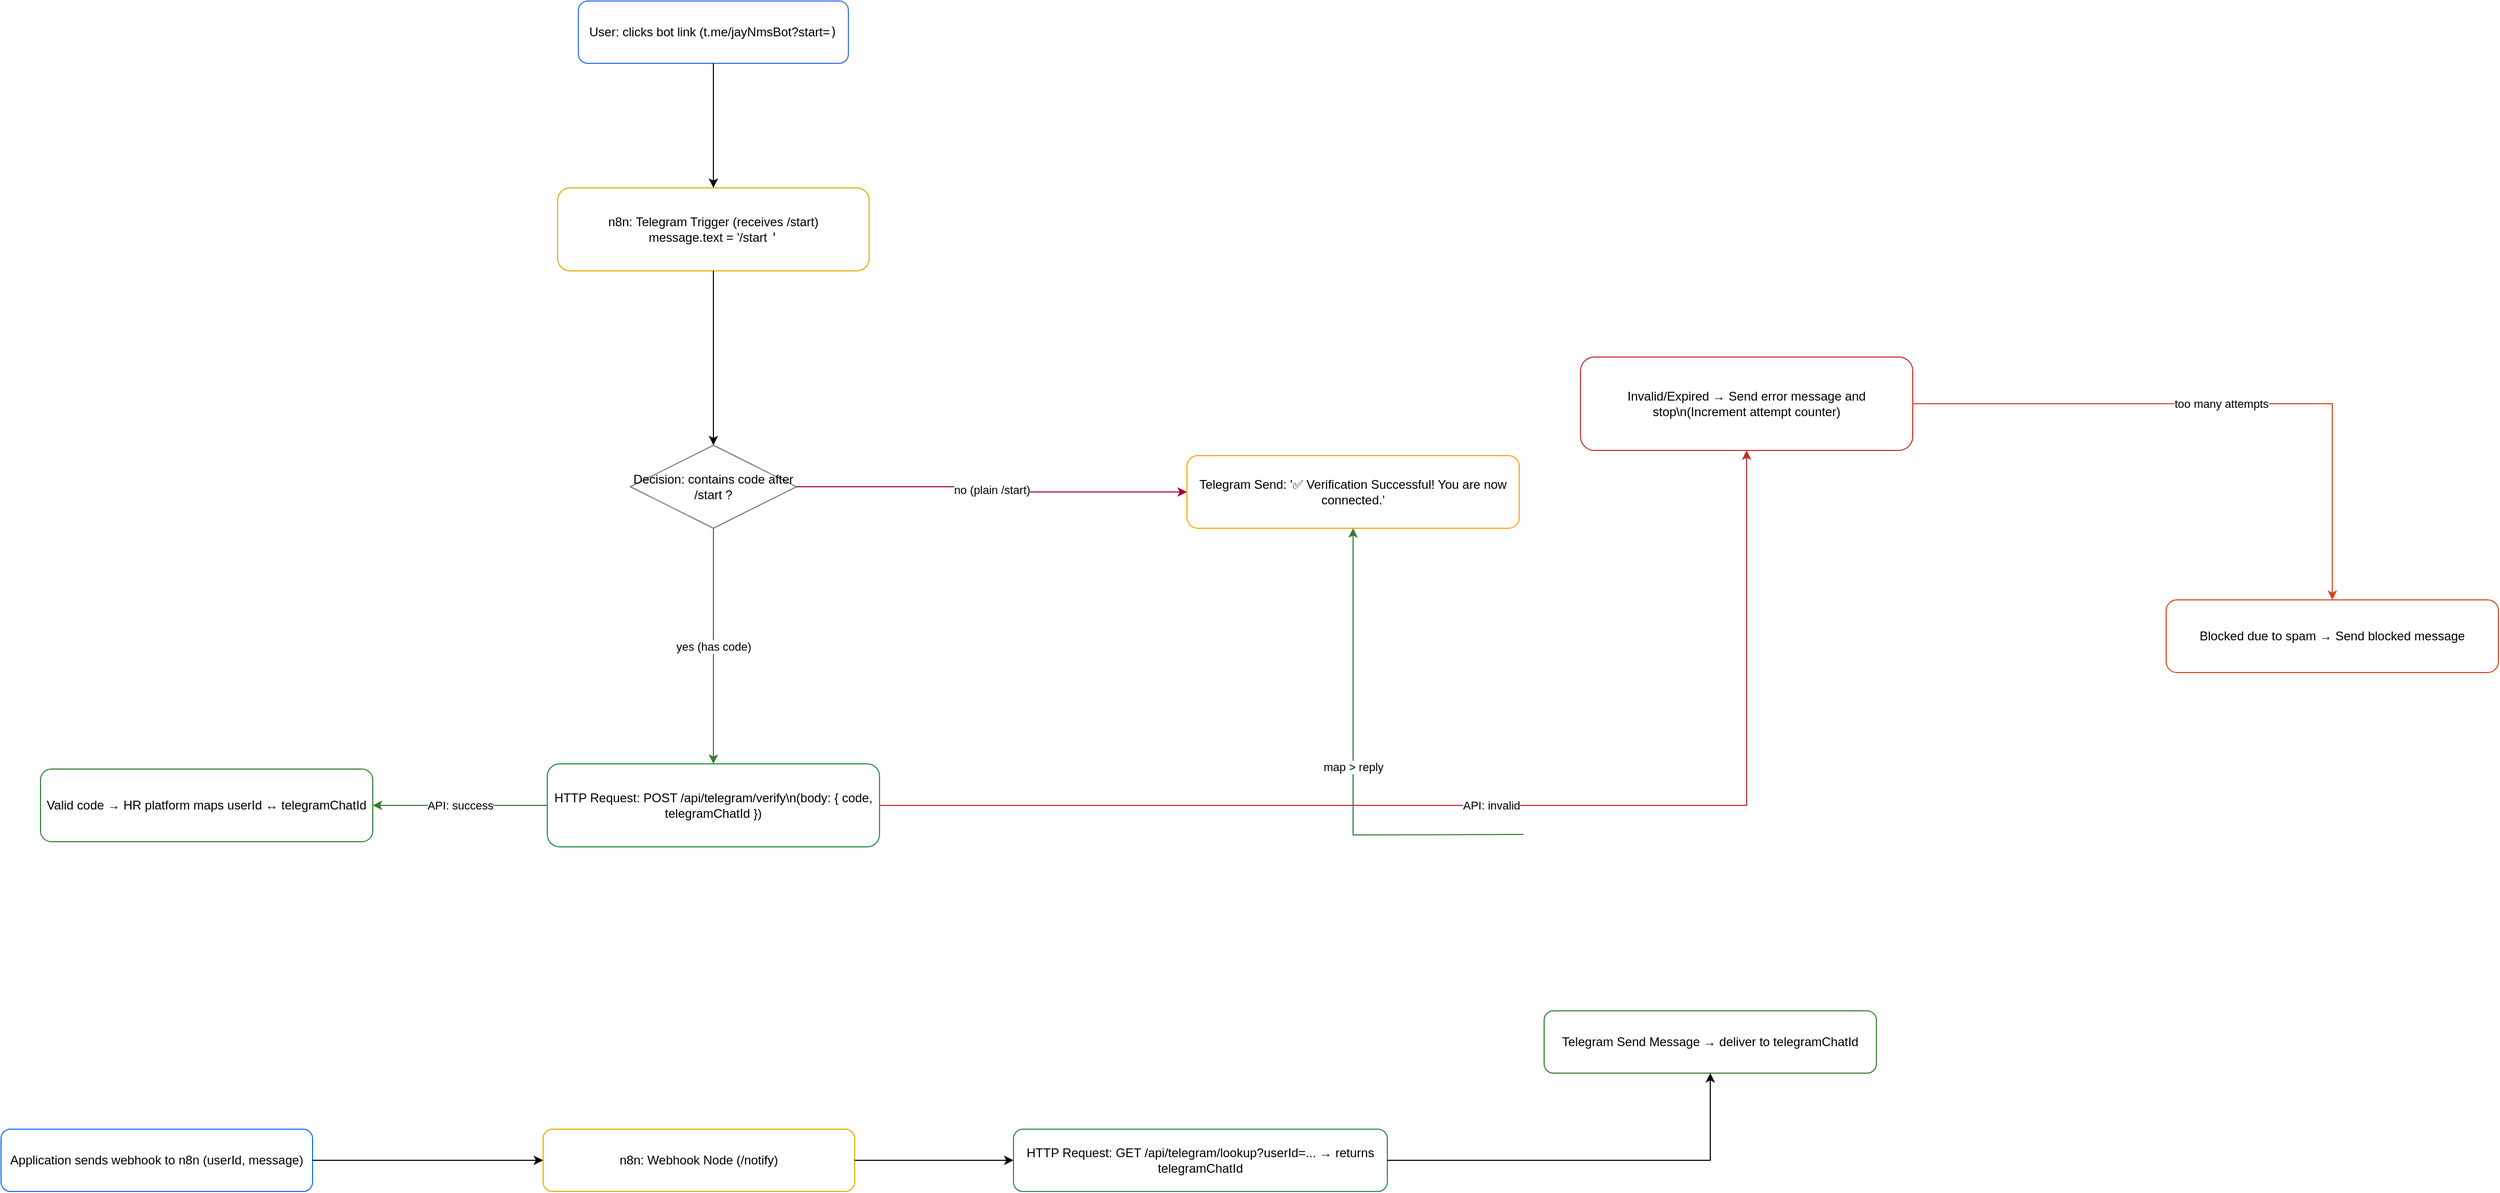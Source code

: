 <mxfile version="28.2.4">
  <diagram name="Telegram Verification Flow" id="C17yyzf7lqGVq2bGUu3H">
    <mxGraphModel dx="3565" dy="1988" grid="0" gridSize="10" guides="1" tooltips="1" connect="1" arrows="1" fold="1" page="1" pageScale="1" pageWidth="8000" pageHeight="3000" math="0" shadow="0">
      <root>
        <mxCell id="0" />
        <mxCell id="1" parent="0" />
        <mxCell id="OxjjS2Q4pXO3jtwhtiai-11" value="User: clicks bot link (t.me/jayNmsBot?start=&lt;code&gt;)" style="rounded=1;whiteSpace=wrap;html=1;fillColor=none;strokeColor=#2C6BED;fontSize=12;" vertex="1" parent="1">
          <mxGeometry x="780" y="480" width="260" height="60" as="geometry" />
        </mxCell>
        <mxCell id="OxjjS2Q4pXO3jtwhtiai-12" value="n8n: Telegram Trigger (receives /start)&lt;br&gt;message.text = &#39;/start &lt;code&gt;&#39;" style="rounded=1;whiteSpace=wrap;html=1;fillColor=none;strokeColor=#E6A800;fontSize=12;" vertex="1" parent="1">
          <mxGeometry x="760" y="660" width="300" height="80" as="geometry" />
        </mxCell>
        <mxCell id="OxjjS2Q4pXO3jtwhtiai-13" value="Decision: contains code after /start ?" style="rhombus;whiteSpace=wrap;html=1;fillColor=none;strokeColor=#657786;fontSize=12;" vertex="1" parent="1">
          <mxGeometry x="830" y="908" width="160" height="80" as="geometry" />
        </mxCell>
        <mxCell id="OxjjS2Q4pXO3jtwhtiai-14" value="HTTP Request: POST /api/telegram/verify\n(body: { code, telegramChatId })" style="rounded=1;whiteSpace=wrap;html=1;fillColor=none;strokeColor=#1F8A44;fontSize=12;" vertex="1" parent="1">
          <mxGeometry x="750" y="1215" width="320" height="80" as="geometry" />
        </mxCell>
        <mxCell id="OxjjS2Q4pXO3jtwhtiai-15" value="Valid code → HR platform maps userId ↔ telegramChatId" style="rounded=1;whiteSpace=wrap;html=1;fillColor=none;strokeColor=#2E7D32;fontSize=12;" vertex="1" parent="1">
          <mxGeometry x="262" y="1220" width="320" height="70" as="geometry" />
        </mxCell>
        <mxCell id="OxjjS2Q4pXO3jtwhtiai-16" value="Telegram Send: &#39;✅ Verification Successful! You are now connected.&#39;" style="rounded=1;whiteSpace=wrap;html=1;fillColor=none;strokeColor=#FFA000;fontSize=12;" vertex="1" parent="1">
          <mxGeometry x="1366" y="918" width="320" height="70" as="geometry" />
        </mxCell>
        <mxCell id="OxjjS2Q4pXO3jtwhtiai-17" value="Invalid/Expired → Send error message and stop\n(Increment attempt counter)" style="rounded=1;whiteSpace=wrap;html=1;fillColor=none;strokeColor=#C62828;fontSize=12;" vertex="1" parent="1">
          <mxGeometry x="1745" y="823" width="320" height="90" as="geometry" />
        </mxCell>
        <mxCell id="OxjjS2Q4pXO3jtwhtiai-18" value="Blocked due to spam → Send blocked message" style="rounded=1;whiteSpace=wrap;html=1;fillColor=none;strokeColor=#D84315;fontSize=12;" vertex="1" parent="1">
          <mxGeometry x="2309" y="1057" width="320" height="70" as="geometry" />
        </mxCell>
        <mxCell id="OxjjS2Q4pXO3jtwhtiai-19" value="Application sends webhook to n8n (userId, message)" style="rounded=1;whiteSpace=wrap;html=1;fillColor=none;strokeColor=#0B69FF;fontSize=12;" vertex="1" parent="1">
          <mxGeometry x="224" y="1567" width="300" height="60" as="geometry" />
        </mxCell>
        <mxCell id="OxjjS2Q4pXO3jtwhtiai-20" value="n8n: Webhook Node (/notify)" style="rounded=1;whiteSpace=wrap;html=1;fillColor=none;strokeColor=#E6A800;fontSize=12;" vertex="1" parent="1">
          <mxGeometry x="746" y="1567" width="300" height="60" as="geometry" />
        </mxCell>
        <mxCell id="OxjjS2Q4pXO3jtwhtiai-21" value="HTTP Request: GET /api/telegram/lookup?userId=... → returns telegramChatId" style="rounded=1;whiteSpace=wrap;html=1;fillColor=none;strokeColor=#1F8A44;fontSize=12;" vertex="1" parent="1">
          <mxGeometry x="1199" y="1567" width="360" height="60" as="geometry" />
        </mxCell>
        <mxCell id="OxjjS2Q4pXO3jtwhtiai-22" value="Telegram Send Message → deliver to telegramChatId" style="rounded=1;whiteSpace=wrap;html=1;fillColor=none;strokeColor=#2E7D32;fontSize=12;" vertex="1" parent="1">
          <mxGeometry x="1710" y="1453" width="320" height="60" as="geometry" />
        </mxCell>
        <mxCell id="OxjjS2Q4pXO3jtwhtiai-23" style="edgeStyle=orthogonalEdgeStyle;rounded=0;orthogonalLoop=1;jettySize=auto;html=1;" edge="1" parent="1" source="OxjjS2Q4pXO3jtwhtiai-11" target="OxjjS2Q4pXO3jtwhtiai-12">
          <mxGeometry relative="1" as="geometry" />
        </mxCell>
        <mxCell id="OxjjS2Q4pXO3jtwhtiai-24" style="edgeStyle=orthogonalEdgeStyle;rounded=0;orthogonalLoop=1;jettySize=auto;html=1;" edge="1" parent="1" source="OxjjS2Q4pXO3jtwhtiai-12" target="OxjjS2Q4pXO3jtwhtiai-13">
          <mxGeometry relative="1" as="geometry" />
        </mxCell>
        <mxCell id="OxjjS2Q4pXO3jtwhtiai-25" value="yes (has code)" style="edgeStyle=orthogonalEdgeStyle;rounded=0;html=1;strokeColor=#2E7D32;fontSize=11;" edge="1" parent="1" source="OxjjS2Q4pXO3jtwhtiai-13" target="OxjjS2Q4pXO3jtwhtiai-14">
          <mxGeometry relative="1" as="geometry" />
        </mxCell>
        <mxCell id="OxjjS2Q4pXO3jtwhtiai-26" value="no (plain /start)" style="edgeStyle=orthogonalEdgeStyle;rounded=0;html=1;strokeColor=light-dark(#A50040,#990000);fontSize=11;fillColor=#d80073;" edge="1" parent="1" source="OxjjS2Q4pXO3jtwhtiai-13" target="OxjjS2Q4pXO3jtwhtiai-16">
          <mxGeometry x="0.002" relative="1" as="geometry">
            <mxPoint as="offset" />
          </mxGeometry>
        </mxCell>
        <mxCell id="OxjjS2Q4pXO3jtwhtiai-27" value="API: success" style="edgeStyle=orthogonalEdgeStyle;rounded=0;html=1;strokeColor=#2E7D32;fontSize=11;" edge="1" parent="1" source="OxjjS2Q4pXO3jtwhtiai-14" target="OxjjS2Q4pXO3jtwhtiai-15">
          <mxGeometry relative="1" as="geometry" />
        </mxCell>
        <mxCell id="OxjjS2Q4pXO3jtwhtiai-28" value="map &gt; reply" style="edgeStyle=orthogonalEdgeStyle;rounded=0;html=1;strokeColor=#2E7D32;fontSize=11;" edge="1" parent="1" target="OxjjS2Q4pXO3jtwhtiai-16">
          <mxGeometry relative="1" as="geometry">
            <mxPoint x="1690" y="1283" as="sourcePoint" />
          </mxGeometry>
        </mxCell>
        <mxCell id="OxjjS2Q4pXO3jtwhtiai-29" value="API: invalid" style="edgeStyle=orthogonalEdgeStyle;rounded=0;html=1;strokeColor=#C62828;fontSize=11;" edge="1" parent="1" source="OxjjS2Q4pXO3jtwhtiai-14" target="OxjjS2Q4pXO3jtwhtiai-17">
          <mxGeometry relative="1" as="geometry" />
        </mxCell>
        <mxCell id="OxjjS2Q4pXO3jtwhtiai-30" value="too many attempts" style="edgeStyle=orthogonalEdgeStyle;rounded=0;html=1;strokeColor=#D84315;fontSize=11;" edge="1" parent="1" source="OxjjS2Q4pXO3jtwhtiai-17" target="OxjjS2Q4pXO3jtwhtiai-18">
          <mxGeometry relative="1" as="geometry" />
        </mxCell>
        <mxCell id="OxjjS2Q4pXO3jtwhtiai-31" style="edgeStyle=orthogonalEdgeStyle;rounded=0;orthogonalLoop=1;jettySize=auto;html=1;" edge="1" parent="1" source="OxjjS2Q4pXO3jtwhtiai-19" target="OxjjS2Q4pXO3jtwhtiai-20">
          <mxGeometry relative="1" as="geometry" />
        </mxCell>
        <mxCell id="OxjjS2Q4pXO3jtwhtiai-32" style="edgeStyle=orthogonalEdgeStyle;rounded=0;orthogonalLoop=1;jettySize=auto;html=1;" edge="1" parent="1" source="OxjjS2Q4pXO3jtwhtiai-20" target="OxjjS2Q4pXO3jtwhtiai-21">
          <mxGeometry relative="1" as="geometry" />
        </mxCell>
        <mxCell id="OxjjS2Q4pXO3jtwhtiai-33" style="edgeStyle=orthogonalEdgeStyle;rounded=0;orthogonalLoop=1;jettySize=auto;html=1;" edge="1" parent="1" source="OxjjS2Q4pXO3jtwhtiai-21" target="OxjjS2Q4pXO3jtwhtiai-22">
          <mxGeometry relative="1" as="geometry" />
        </mxCell>
      </root>
    </mxGraphModel>
  </diagram>
</mxfile>
